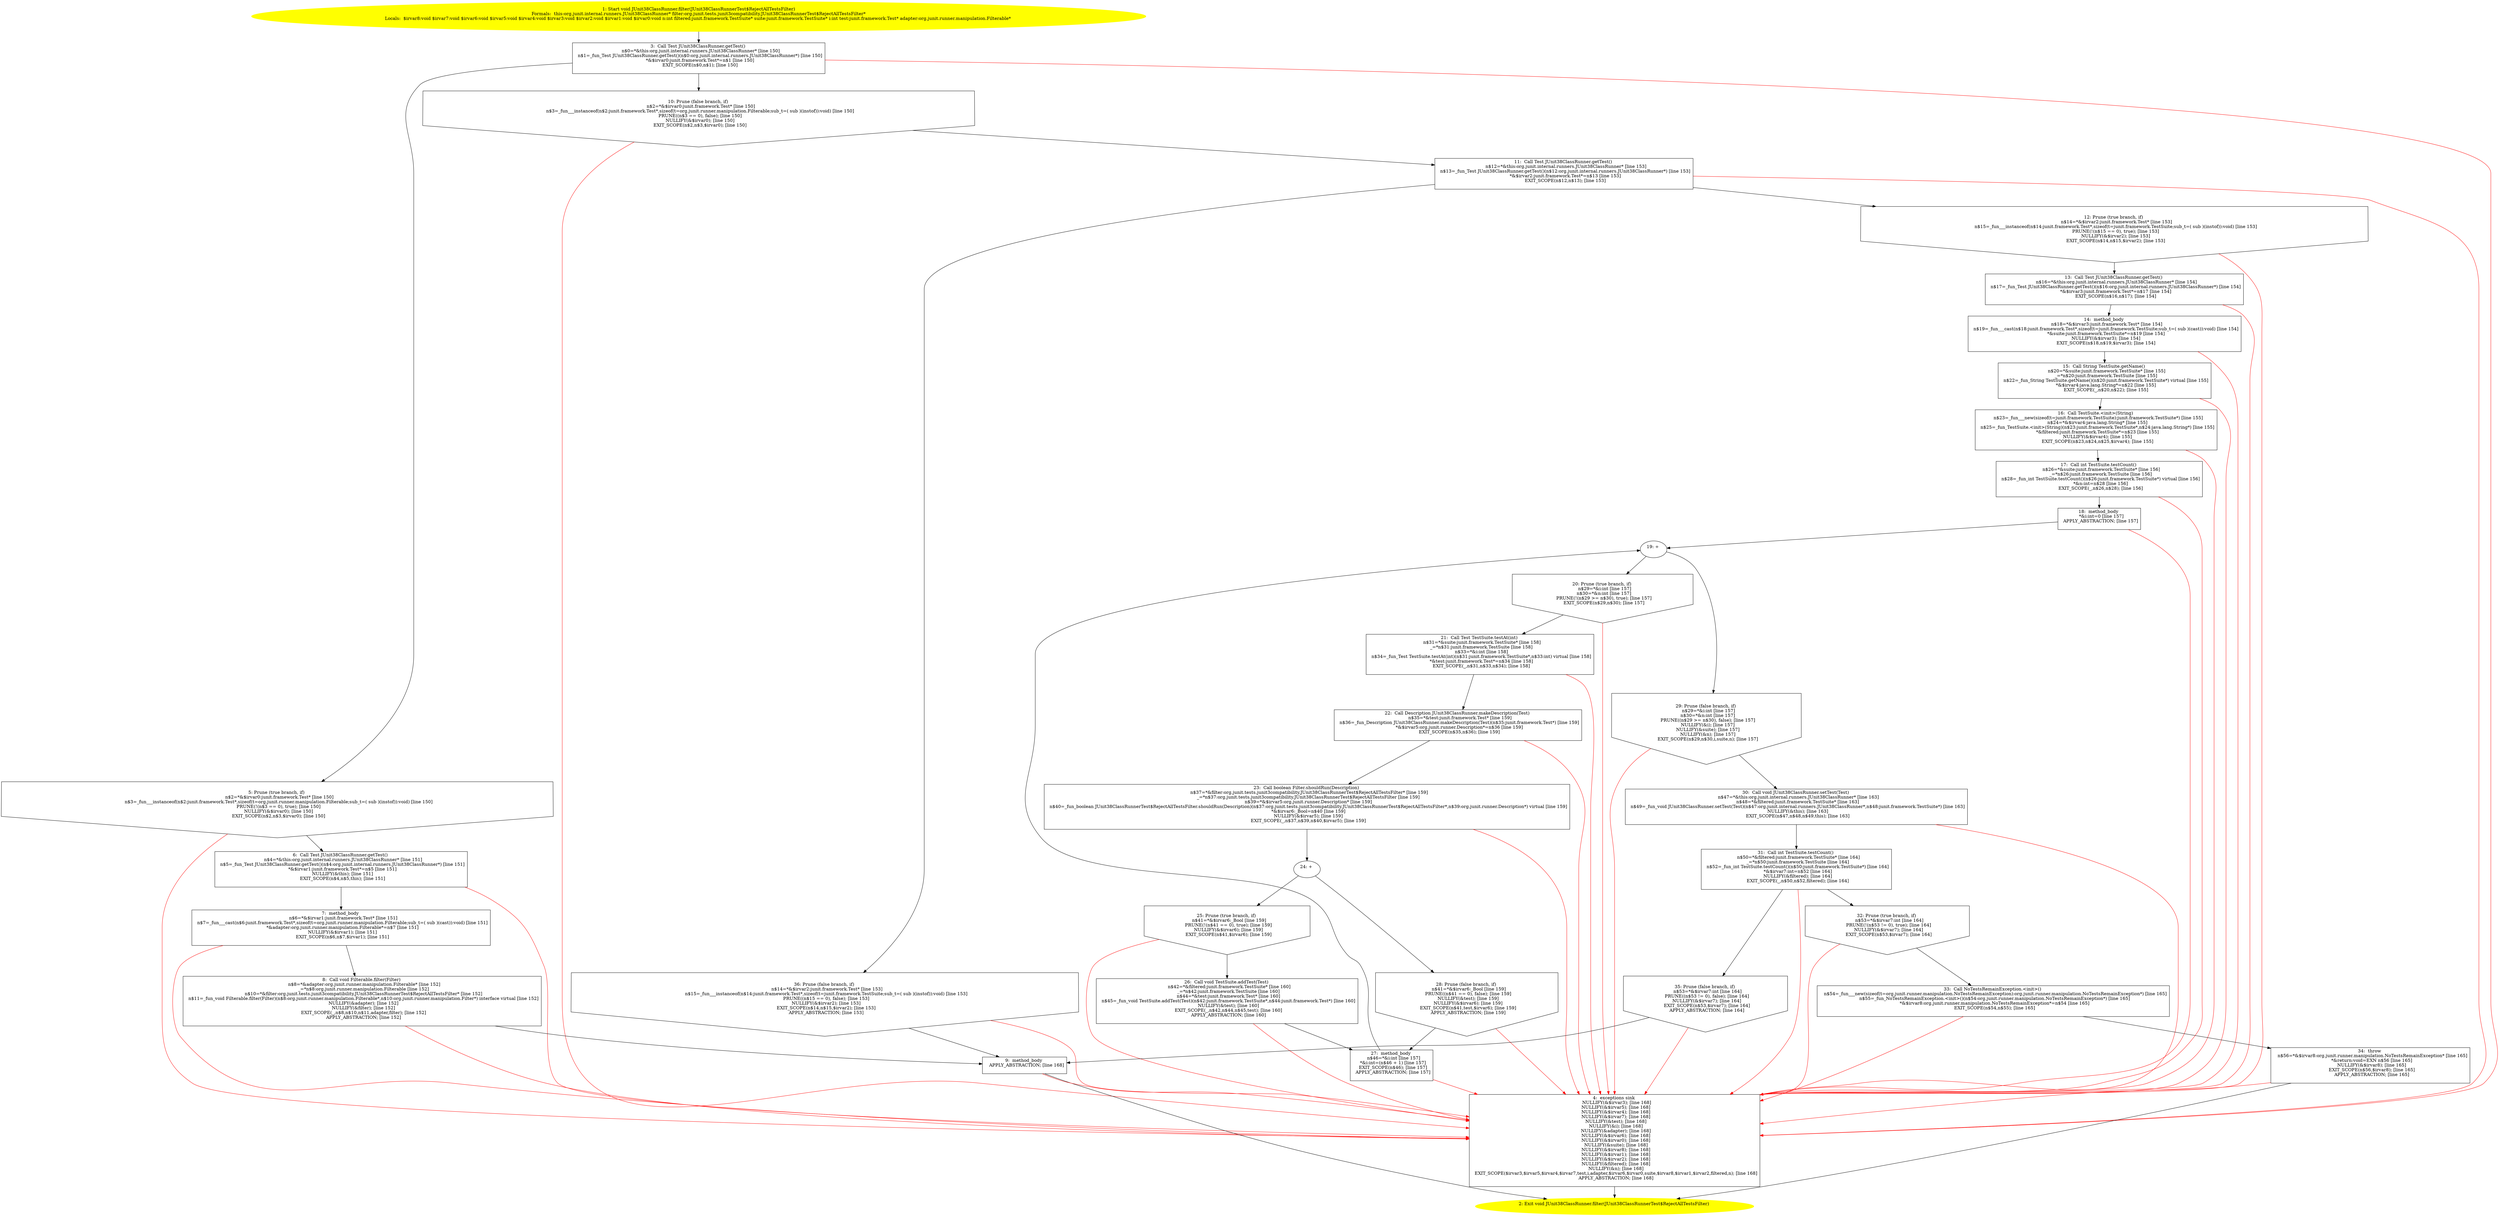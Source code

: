 /* @generated */
digraph cfg {
"org.junit.internal.runners.JUnit38ClassRunner.filter(org.junit.tests.junit3compatibility.JUnit38Clas.39877acaaca5ea207c0e693f8b9024ae_1" [label="1: Start void JUnit38ClassRunner.filter(JUnit38ClassRunnerTest$RejectAllTestsFilter)\nFormals:  this:org.junit.internal.runners.JUnit38ClassRunner* filter:org.junit.tests.junit3compatibility.JUnit38ClassRunnerTest$RejectAllTestsFilter*\nLocals:  $irvar8:void $irvar7:void $irvar6:void $irvar5:void $irvar4:void $irvar3:void $irvar2:void $irvar1:void $irvar0:void n:int filtered:junit.framework.TestSuite* suite:junit.framework.TestSuite* i:int test:junit.framework.Test* adapter:org.junit.runner.manipulation.Filterable* \n  " color=yellow style=filled]
	

	 "org.junit.internal.runners.JUnit38ClassRunner.filter(org.junit.tests.junit3compatibility.JUnit38Clas.39877acaaca5ea207c0e693f8b9024ae_1" -> "org.junit.internal.runners.JUnit38ClassRunner.filter(org.junit.tests.junit3compatibility.JUnit38Clas.39877acaaca5ea207c0e693f8b9024ae_3" ;
"org.junit.internal.runners.JUnit38ClassRunner.filter(org.junit.tests.junit3compatibility.JUnit38Clas.39877acaaca5ea207c0e693f8b9024ae_2" [label="2: Exit void JUnit38ClassRunner.filter(JUnit38ClassRunnerTest$RejectAllTestsFilter) \n  " color=yellow style=filled]
	

"org.junit.internal.runners.JUnit38ClassRunner.filter(org.junit.tests.junit3compatibility.JUnit38Clas.39877acaaca5ea207c0e693f8b9024ae_3" [label="3:  Call Test JUnit38ClassRunner.getTest() \n   n$0=*&this:org.junit.internal.runners.JUnit38ClassRunner* [line 150]\n  n$1=_fun_Test JUnit38ClassRunner.getTest()(n$0:org.junit.internal.runners.JUnit38ClassRunner*) [line 150]\n  *&$irvar0:junit.framework.Test*=n$1 [line 150]\n  EXIT_SCOPE(n$0,n$1); [line 150]\n " shape="box"]
	

	 "org.junit.internal.runners.JUnit38ClassRunner.filter(org.junit.tests.junit3compatibility.JUnit38Clas.39877acaaca5ea207c0e693f8b9024ae_3" -> "org.junit.internal.runners.JUnit38ClassRunner.filter(org.junit.tests.junit3compatibility.JUnit38Clas.39877acaaca5ea207c0e693f8b9024ae_5" ;
	 "org.junit.internal.runners.JUnit38ClassRunner.filter(org.junit.tests.junit3compatibility.JUnit38Clas.39877acaaca5ea207c0e693f8b9024ae_3" -> "org.junit.internal.runners.JUnit38ClassRunner.filter(org.junit.tests.junit3compatibility.JUnit38Clas.39877acaaca5ea207c0e693f8b9024ae_10" ;
	 "org.junit.internal.runners.JUnit38ClassRunner.filter(org.junit.tests.junit3compatibility.JUnit38Clas.39877acaaca5ea207c0e693f8b9024ae_3" -> "org.junit.internal.runners.JUnit38ClassRunner.filter(org.junit.tests.junit3compatibility.JUnit38Clas.39877acaaca5ea207c0e693f8b9024ae_4" [color="red" ];
"org.junit.internal.runners.JUnit38ClassRunner.filter(org.junit.tests.junit3compatibility.JUnit38Clas.39877acaaca5ea207c0e693f8b9024ae_4" [label="4:  exceptions sink \n   NULLIFY(&$irvar3); [line 168]\n  NULLIFY(&$irvar5); [line 168]\n  NULLIFY(&$irvar4); [line 168]\n  NULLIFY(&$irvar7); [line 168]\n  NULLIFY(&test); [line 168]\n  NULLIFY(&i); [line 168]\n  NULLIFY(&adapter); [line 168]\n  NULLIFY(&$irvar6); [line 168]\n  NULLIFY(&$irvar0); [line 168]\n  NULLIFY(&suite); [line 168]\n  NULLIFY(&$irvar8); [line 168]\n  NULLIFY(&$irvar1); [line 168]\n  NULLIFY(&$irvar2); [line 168]\n  NULLIFY(&filtered); [line 168]\n  NULLIFY(&n); [line 168]\n  EXIT_SCOPE($irvar3,$irvar5,$irvar4,$irvar7,test,i,adapter,$irvar6,$irvar0,suite,$irvar8,$irvar1,$irvar2,filtered,n); [line 168]\n  APPLY_ABSTRACTION; [line 168]\n " shape="box"]
	

	 "org.junit.internal.runners.JUnit38ClassRunner.filter(org.junit.tests.junit3compatibility.JUnit38Clas.39877acaaca5ea207c0e693f8b9024ae_4" -> "org.junit.internal.runners.JUnit38ClassRunner.filter(org.junit.tests.junit3compatibility.JUnit38Clas.39877acaaca5ea207c0e693f8b9024ae_2" ;
"org.junit.internal.runners.JUnit38ClassRunner.filter(org.junit.tests.junit3compatibility.JUnit38Clas.39877acaaca5ea207c0e693f8b9024ae_5" [label="5: Prune (true branch, if) \n   n$2=*&$irvar0:junit.framework.Test* [line 150]\n  n$3=_fun___instanceof(n$2:junit.framework.Test*,sizeof(t=org.junit.runner.manipulation.Filterable;sub_t=( sub )(instof)):void) [line 150]\n  PRUNE(!(n$3 == 0), true); [line 150]\n  NULLIFY(&$irvar0); [line 150]\n  EXIT_SCOPE(n$2,n$3,$irvar0); [line 150]\n " shape="invhouse"]
	

	 "org.junit.internal.runners.JUnit38ClassRunner.filter(org.junit.tests.junit3compatibility.JUnit38Clas.39877acaaca5ea207c0e693f8b9024ae_5" -> "org.junit.internal.runners.JUnit38ClassRunner.filter(org.junit.tests.junit3compatibility.JUnit38Clas.39877acaaca5ea207c0e693f8b9024ae_6" ;
	 "org.junit.internal.runners.JUnit38ClassRunner.filter(org.junit.tests.junit3compatibility.JUnit38Clas.39877acaaca5ea207c0e693f8b9024ae_5" -> "org.junit.internal.runners.JUnit38ClassRunner.filter(org.junit.tests.junit3compatibility.JUnit38Clas.39877acaaca5ea207c0e693f8b9024ae_4" [color="red" ];
"org.junit.internal.runners.JUnit38ClassRunner.filter(org.junit.tests.junit3compatibility.JUnit38Clas.39877acaaca5ea207c0e693f8b9024ae_6" [label="6:  Call Test JUnit38ClassRunner.getTest() \n   n$4=*&this:org.junit.internal.runners.JUnit38ClassRunner* [line 151]\n  n$5=_fun_Test JUnit38ClassRunner.getTest()(n$4:org.junit.internal.runners.JUnit38ClassRunner*) [line 151]\n  *&$irvar1:junit.framework.Test*=n$5 [line 151]\n  NULLIFY(&this); [line 151]\n  EXIT_SCOPE(n$4,n$5,this); [line 151]\n " shape="box"]
	

	 "org.junit.internal.runners.JUnit38ClassRunner.filter(org.junit.tests.junit3compatibility.JUnit38Clas.39877acaaca5ea207c0e693f8b9024ae_6" -> "org.junit.internal.runners.JUnit38ClassRunner.filter(org.junit.tests.junit3compatibility.JUnit38Clas.39877acaaca5ea207c0e693f8b9024ae_7" ;
	 "org.junit.internal.runners.JUnit38ClassRunner.filter(org.junit.tests.junit3compatibility.JUnit38Clas.39877acaaca5ea207c0e693f8b9024ae_6" -> "org.junit.internal.runners.JUnit38ClassRunner.filter(org.junit.tests.junit3compatibility.JUnit38Clas.39877acaaca5ea207c0e693f8b9024ae_4" [color="red" ];
"org.junit.internal.runners.JUnit38ClassRunner.filter(org.junit.tests.junit3compatibility.JUnit38Clas.39877acaaca5ea207c0e693f8b9024ae_7" [label="7:  method_body \n   n$6=*&$irvar1:junit.framework.Test* [line 151]\n  n$7=_fun___cast(n$6:junit.framework.Test*,sizeof(t=org.junit.runner.manipulation.Filterable;sub_t=( sub )(cast)):void) [line 151]\n  *&adapter:org.junit.runner.manipulation.Filterable*=n$7 [line 151]\n  NULLIFY(&$irvar1); [line 151]\n  EXIT_SCOPE(n$6,n$7,$irvar1); [line 151]\n " shape="box"]
	

	 "org.junit.internal.runners.JUnit38ClassRunner.filter(org.junit.tests.junit3compatibility.JUnit38Clas.39877acaaca5ea207c0e693f8b9024ae_7" -> "org.junit.internal.runners.JUnit38ClassRunner.filter(org.junit.tests.junit3compatibility.JUnit38Clas.39877acaaca5ea207c0e693f8b9024ae_8" ;
	 "org.junit.internal.runners.JUnit38ClassRunner.filter(org.junit.tests.junit3compatibility.JUnit38Clas.39877acaaca5ea207c0e693f8b9024ae_7" -> "org.junit.internal.runners.JUnit38ClassRunner.filter(org.junit.tests.junit3compatibility.JUnit38Clas.39877acaaca5ea207c0e693f8b9024ae_4" [color="red" ];
"org.junit.internal.runners.JUnit38ClassRunner.filter(org.junit.tests.junit3compatibility.JUnit38Clas.39877acaaca5ea207c0e693f8b9024ae_8" [label="8:  Call void Filterable.filter(Filter) \n   n$8=*&adapter:org.junit.runner.manipulation.Filterable* [line 152]\n  _=*n$8:org.junit.runner.manipulation.Filterable [line 152]\n  n$10=*&filter:org.junit.tests.junit3compatibility.JUnit38ClassRunnerTest$RejectAllTestsFilter* [line 152]\n  n$11=_fun_void Filterable.filter(Filter)(n$8:org.junit.runner.manipulation.Filterable*,n$10:org.junit.runner.manipulation.Filter*) interface virtual [line 152]\n  NULLIFY(&adapter); [line 152]\n  NULLIFY(&filter); [line 152]\n  EXIT_SCOPE(_,n$8,n$10,n$11,adapter,filter); [line 152]\n  APPLY_ABSTRACTION; [line 152]\n " shape="box"]
	

	 "org.junit.internal.runners.JUnit38ClassRunner.filter(org.junit.tests.junit3compatibility.JUnit38Clas.39877acaaca5ea207c0e693f8b9024ae_8" -> "org.junit.internal.runners.JUnit38ClassRunner.filter(org.junit.tests.junit3compatibility.JUnit38Clas.39877acaaca5ea207c0e693f8b9024ae_9" ;
	 "org.junit.internal.runners.JUnit38ClassRunner.filter(org.junit.tests.junit3compatibility.JUnit38Clas.39877acaaca5ea207c0e693f8b9024ae_8" -> "org.junit.internal.runners.JUnit38ClassRunner.filter(org.junit.tests.junit3compatibility.JUnit38Clas.39877acaaca5ea207c0e693f8b9024ae_4" [color="red" ];
"org.junit.internal.runners.JUnit38ClassRunner.filter(org.junit.tests.junit3compatibility.JUnit38Clas.39877acaaca5ea207c0e693f8b9024ae_9" [label="9:  method_body \n   APPLY_ABSTRACTION; [line 168]\n " shape="box"]
	

	 "org.junit.internal.runners.JUnit38ClassRunner.filter(org.junit.tests.junit3compatibility.JUnit38Clas.39877acaaca5ea207c0e693f8b9024ae_9" -> "org.junit.internal.runners.JUnit38ClassRunner.filter(org.junit.tests.junit3compatibility.JUnit38Clas.39877acaaca5ea207c0e693f8b9024ae_2" ;
	 "org.junit.internal.runners.JUnit38ClassRunner.filter(org.junit.tests.junit3compatibility.JUnit38Clas.39877acaaca5ea207c0e693f8b9024ae_9" -> "org.junit.internal.runners.JUnit38ClassRunner.filter(org.junit.tests.junit3compatibility.JUnit38Clas.39877acaaca5ea207c0e693f8b9024ae_4" [color="red" ];
"org.junit.internal.runners.JUnit38ClassRunner.filter(org.junit.tests.junit3compatibility.JUnit38Clas.39877acaaca5ea207c0e693f8b9024ae_10" [label="10: Prune (false branch, if) \n   n$2=*&$irvar0:junit.framework.Test* [line 150]\n  n$3=_fun___instanceof(n$2:junit.framework.Test*,sizeof(t=org.junit.runner.manipulation.Filterable;sub_t=( sub )(instof)):void) [line 150]\n  PRUNE((n$3 == 0), false); [line 150]\n  NULLIFY(&$irvar0); [line 150]\n  EXIT_SCOPE(n$2,n$3,$irvar0); [line 150]\n " shape="invhouse"]
	

	 "org.junit.internal.runners.JUnit38ClassRunner.filter(org.junit.tests.junit3compatibility.JUnit38Clas.39877acaaca5ea207c0e693f8b9024ae_10" -> "org.junit.internal.runners.JUnit38ClassRunner.filter(org.junit.tests.junit3compatibility.JUnit38Clas.39877acaaca5ea207c0e693f8b9024ae_11" ;
	 "org.junit.internal.runners.JUnit38ClassRunner.filter(org.junit.tests.junit3compatibility.JUnit38Clas.39877acaaca5ea207c0e693f8b9024ae_10" -> "org.junit.internal.runners.JUnit38ClassRunner.filter(org.junit.tests.junit3compatibility.JUnit38Clas.39877acaaca5ea207c0e693f8b9024ae_4" [color="red" ];
"org.junit.internal.runners.JUnit38ClassRunner.filter(org.junit.tests.junit3compatibility.JUnit38Clas.39877acaaca5ea207c0e693f8b9024ae_11" [label="11:  Call Test JUnit38ClassRunner.getTest() \n   n$12=*&this:org.junit.internal.runners.JUnit38ClassRunner* [line 153]\n  n$13=_fun_Test JUnit38ClassRunner.getTest()(n$12:org.junit.internal.runners.JUnit38ClassRunner*) [line 153]\n  *&$irvar2:junit.framework.Test*=n$13 [line 153]\n  EXIT_SCOPE(n$12,n$13); [line 153]\n " shape="box"]
	

	 "org.junit.internal.runners.JUnit38ClassRunner.filter(org.junit.tests.junit3compatibility.JUnit38Clas.39877acaaca5ea207c0e693f8b9024ae_11" -> "org.junit.internal.runners.JUnit38ClassRunner.filter(org.junit.tests.junit3compatibility.JUnit38Clas.39877acaaca5ea207c0e693f8b9024ae_12" ;
	 "org.junit.internal.runners.JUnit38ClassRunner.filter(org.junit.tests.junit3compatibility.JUnit38Clas.39877acaaca5ea207c0e693f8b9024ae_11" -> "org.junit.internal.runners.JUnit38ClassRunner.filter(org.junit.tests.junit3compatibility.JUnit38Clas.39877acaaca5ea207c0e693f8b9024ae_36" ;
	 "org.junit.internal.runners.JUnit38ClassRunner.filter(org.junit.tests.junit3compatibility.JUnit38Clas.39877acaaca5ea207c0e693f8b9024ae_11" -> "org.junit.internal.runners.JUnit38ClassRunner.filter(org.junit.tests.junit3compatibility.JUnit38Clas.39877acaaca5ea207c0e693f8b9024ae_4" [color="red" ];
"org.junit.internal.runners.JUnit38ClassRunner.filter(org.junit.tests.junit3compatibility.JUnit38Clas.39877acaaca5ea207c0e693f8b9024ae_12" [label="12: Prune (true branch, if) \n   n$14=*&$irvar2:junit.framework.Test* [line 153]\n  n$15=_fun___instanceof(n$14:junit.framework.Test*,sizeof(t=junit.framework.TestSuite;sub_t=( sub )(instof)):void) [line 153]\n  PRUNE(!(n$15 == 0), true); [line 153]\n  NULLIFY(&$irvar2); [line 153]\n  EXIT_SCOPE(n$14,n$15,$irvar2); [line 153]\n " shape="invhouse"]
	

	 "org.junit.internal.runners.JUnit38ClassRunner.filter(org.junit.tests.junit3compatibility.JUnit38Clas.39877acaaca5ea207c0e693f8b9024ae_12" -> "org.junit.internal.runners.JUnit38ClassRunner.filter(org.junit.tests.junit3compatibility.JUnit38Clas.39877acaaca5ea207c0e693f8b9024ae_13" ;
	 "org.junit.internal.runners.JUnit38ClassRunner.filter(org.junit.tests.junit3compatibility.JUnit38Clas.39877acaaca5ea207c0e693f8b9024ae_12" -> "org.junit.internal.runners.JUnit38ClassRunner.filter(org.junit.tests.junit3compatibility.JUnit38Clas.39877acaaca5ea207c0e693f8b9024ae_4" [color="red" ];
"org.junit.internal.runners.JUnit38ClassRunner.filter(org.junit.tests.junit3compatibility.JUnit38Clas.39877acaaca5ea207c0e693f8b9024ae_13" [label="13:  Call Test JUnit38ClassRunner.getTest() \n   n$16=*&this:org.junit.internal.runners.JUnit38ClassRunner* [line 154]\n  n$17=_fun_Test JUnit38ClassRunner.getTest()(n$16:org.junit.internal.runners.JUnit38ClassRunner*) [line 154]\n  *&$irvar3:junit.framework.Test*=n$17 [line 154]\n  EXIT_SCOPE(n$16,n$17); [line 154]\n " shape="box"]
	

	 "org.junit.internal.runners.JUnit38ClassRunner.filter(org.junit.tests.junit3compatibility.JUnit38Clas.39877acaaca5ea207c0e693f8b9024ae_13" -> "org.junit.internal.runners.JUnit38ClassRunner.filter(org.junit.tests.junit3compatibility.JUnit38Clas.39877acaaca5ea207c0e693f8b9024ae_14" ;
	 "org.junit.internal.runners.JUnit38ClassRunner.filter(org.junit.tests.junit3compatibility.JUnit38Clas.39877acaaca5ea207c0e693f8b9024ae_13" -> "org.junit.internal.runners.JUnit38ClassRunner.filter(org.junit.tests.junit3compatibility.JUnit38Clas.39877acaaca5ea207c0e693f8b9024ae_4" [color="red" ];
"org.junit.internal.runners.JUnit38ClassRunner.filter(org.junit.tests.junit3compatibility.JUnit38Clas.39877acaaca5ea207c0e693f8b9024ae_14" [label="14:  method_body \n   n$18=*&$irvar3:junit.framework.Test* [line 154]\n  n$19=_fun___cast(n$18:junit.framework.Test*,sizeof(t=junit.framework.TestSuite;sub_t=( sub )(cast)):void) [line 154]\n  *&suite:junit.framework.TestSuite*=n$19 [line 154]\n  NULLIFY(&$irvar3); [line 154]\n  EXIT_SCOPE(n$18,n$19,$irvar3); [line 154]\n " shape="box"]
	

	 "org.junit.internal.runners.JUnit38ClassRunner.filter(org.junit.tests.junit3compatibility.JUnit38Clas.39877acaaca5ea207c0e693f8b9024ae_14" -> "org.junit.internal.runners.JUnit38ClassRunner.filter(org.junit.tests.junit3compatibility.JUnit38Clas.39877acaaca5ea207c0e693f8b9024ae_15" ;
	 "org.junit.internal.runners.JUnit38ClassRunner.filter(org.junit.tests.junit3compatibility.JUnit38Clas.39877acaaca5ea207c0e693f8b9024ae_14" -> "org.junit.internal.runners.JUnit38ClassRunner.filter(org.junit.tests.junit3compatibility.JUnit38Clas.39877acaaca5ea207c0e693f8b9024ae_4" [color="red" ];
"org.junit.internal.runners.JUnit38ClassRunner.filter(org.junit.tests.junit3compatibility.JUnit38Clas.39877acaaca5ea207c0e693f8b9024ae_15" [label="15:  Call String TestSuite.getName() \n   n$20=*&suite:junit.framework.TestSuite* [line 155]\n  _=*n$20:junit.framework.TestSuite [line 155]\n  n$22=_fun_String TestSuite.getName()(n$20:junit.framework.TestSuite*) virtual [line 155]\n  *&$irvar4:java.lang.String*=n$22 [line 155]\n  EXIT_SCOPE(_,n$20,n$22); [line 155]\n " shape="box"]
	

	 "org.junit.internal.runners.JUnit38ClassRunner.filter(org.junit.tests.junit3compatibility.JUnit38Clas.39877acaaca5ea207c0e693f8b9024ae_15" -> "org.junit.internal.runners.JUnit38ClassRunner.filter(org.junit.tests.junit3compatibility.JUnit38Clas.39877acaaca5ea207c0e693f8b9024ae_16" ;
	 "org.junit.internal.runners.JUnit38ClassRunner.filter(org.junit.tests.junit3compatibility.JUnit38Clas.39877acaaca5ea207c0e693f8b9024ae_15" -> "org.junit.internal.runners.JUnit38ClassRunner.filter(org.junit.tests.junit3compatibility.JUnit38Clas.39877acaaca5ea207c0e693f8b9024ae_4" [color="red" ];
"org.junit.internal.runners.JUnit38ClassRunner.filter(org.junit.tests.junit3compatibility.JUnit38Clas.39877acaaca5ea207c0e693f8b9024ae_16" [label="16:  Call TestSuite.<init>(String) \n   n$23=_fun___new(sizeof(t=junit.framework.TestSuite):junit.framework.TestSuite*) [line 155]\n  n$24=*&$irvar4:java.lang.String* [line 155]\n  n$25=_fun_TestSuite.<init>(String)(n$23:junit.framework.TestSuite*,n$24:java.lang.String*) [line 155]\n  *&filtered:junit.framework.TestSuite*=n$23 [line 155]\n  NULLIFY(&$irvar4); [line 155]\n  EXIT_SCOPE(n$23,n$24,n$25,$irvar4); [line 155]\n " shape="box"]
	

	 "org.junit.internal.runners.JUnit38ClassRunner.filter(org.junit.tests.junit3compatibility.JUnit38Clas.39877acaaca5ea207c0e693f8b9024ae_16" -> "org.junit.internal.runners.JUnit38ClassRunner.filter(org.junit.tests.junit3compatibility.JUnit38Clas.39877acaaca5ea207c0e693f8b9024ae_17" ;
	 "org.junit.internal.runners.JUnit38ClassRunner.filter(org.junit.tests.junit3compatibility.JUnit38Clas.39877acaaca5ea207c0e693f8b9024ae_16" -> "org.junit.internal.runners.JUnit38ClassRunner.filter(org.junit.tests.junit3compatibility.JUnit38Clas.39877acaaca5ea207c0e693f8b9024ae_4" [color="red" ];
"org.junit.internal.runners.JUnit38ClassRunner.filter(org.junit.tests.junit3compatibility.JUnit38Clas.39877acaaca5ea207c0e693f8b9024ae_17" [label="17:  Call int TestSuite.testCount() \n   n$26=*&suite:junit.framework.TestSuite* [line 156]\n  _=*n$26:junit.framework.TestSuite [line 156]\n  n$28=_fun_int TestSuite.testCount()(n$26:junit.framework.TestSuite*) virtual [line 156]\n  *&n:int=n$28 [line 156]\n  EXIT_SCOPE(_,n$26,n$28); [line 156]\n " shape="box"]
	

	 "org.junit.internal.runners.JUnit38ClassRunner.filter(org.junit.tests.junit3compatibility.JUnit38Clas.39877acaaca5ea207c0e693f8b9024ae_17" -> "org.junit.internal.runners.JUnit38ClassRunner.filter(org.junit.tests.junit3compatibility.JUnit38Clas.39877acaaca5ea207c0e693f8b9024ae_18" ;
	 "org.junit.internal.runners.JUnit38ClassRunner.filter(org.junit.tests.junit3compatibility.JUnit38Clas.39877acaaca5ea207c0e693f8b9024ae_17" -> "org.junit.internal.runners.JUnit38ClassRunner.filter(org.junit.tests.junit3compatibility.JUnit38Clas.39877acaaca5ea207c0e693f8b9024ae_4" [color="red" ];
"org.junit.internal.runners.JUnit38ClassRunner.filter(org.junit.tests.junit3compatibility.JUnit38Clas.39877acaaca5ea207c0e693f8b9024ae_18" [label="18:  method_body \n   *&i:int=0 [line 157]\n  APPLY_ABSTRACTION; [line 157]\n " shape="box"]
	

	 "org.junit.internal.runners.JUnit38ClassRunner.filter(org.junit.tests.junit3compatibility.JUnit38Clas.39877acaaca5ea207c0e693f8b9024ae_18" -> "org.junit.internal.runners.JUnit38ClassRunner.filter(org.junit.tests.junit3compatibility.JUnit38Clas.39877acaaca5ea207c0e693f8b9024ae_19" ;
	 "org.junit.internal.runners.JUnit38ClassRunner.filter(org.junit.tests.junit3compatibility.JUnit38Clas.39877acaaca5ea207c0e693f8b9024ae_18" -> "org.junit.internal.runners.JUnit38ClassRunner.filter(org.junit.tests.junit3compatibility.JUnit38Clas.39877acaaca5ea207c0e693f8b9024ae_4" [color="red" ];
"org.junit.internal.runners.JUnit38ClassRunner.filter(org.junit.tests.junit3compatibility.JUnit38Clas.39877acaaca5ea207c0e693f8b9024ae_19" [label="19: + \n  " ]
	

	 "org.junit.internal.runners.JUnit38ClassRunner.filter(org.junit.tests.junit3compatibility.JUnit38Clas.39877acaaca5ea207c0e693f8b9024ae_19" -> "org.junit.internal.runners.JUnit38ClassRunner.filter(org.junit.tests.junit3compatibility.JUnit38Clas.39877acaaca5ea207c0e693f8b9024ae_20" ;
	 "org.junit.internal.runners.JUnit38ClassRunner.filter(org.junit.tests.junit3compatibility.JUnit38Clas.39877acaaca5ea207c0e693f8b9024ae_19" -> "org.junit.internal.runners.JUnit38ClassRunner.filter(org.junit.tests.junit3compatibility.JUnit38Clas.39877acaaca5ea207c0e693f8b9024ae_29" ;
"org.junit.internal.runners.JUnit38ClassRunner.filter(org.junit.tests.junit3compatibility.JUnit38Clas.39877acaaca5ea207c0e693f8b9024ae_20" [label="20: Prune (true branch, if) \n   n$29=*&i:int [line 157]\n  n$30=*&n:int [line 157]\n  PRUNE(!(n$29 >= n$30), true); [line 157]\n  EXIT_SCOPE(n$29,n$30); [line 157]\n " shape="invhouse"]
	

	 "org.junit.internal.runners.JUnit38ClassRunner.filter(org.junit.tests.junit3compatibility.JUnit38Clas.39877acaaca5ea207c0e693f8b9024ae_20" -> "org.junit.internal.runners.JUnit38ClassRunner.filter(org.junit.tests.junit3compatibility.JUnit38Clas.39877acaaca5ea207c0e693f8b9024ae_21" ;
	 "org.junit.internal.runners.JUnit38ClassRunner.filter(org.junit.tests.junit3compatibility.JUnit38Clas.39877acaaca5ea207c0e693f8b9024ae_20" -> "org.junit.internal.runners.JUnit38ClassRunner.filter(org.junit.tests.junit3compatibility.JUnit38Clas.39877acaaca5ea207c0e693f8b9024ae_4" [color="red" ];
"org.junit.internal.runners.JUnit38ClassRunner.filter(org.junit.tests.junit3compatibility.JUnit38Clas.39877acaaca5ea207c0e693f8b9024ae_21" [label="21:  Call Test TestSuite.testAt(int) \n   n$31=*&suite:junit.framework.TestSuite* [line 158]\n  _=*n$31:junit.framework.TestSuite [line 158]\n  n$33=*&i:int [line 158]\n  n$34=_fun_Test TestSuite.testAt(int)(n$31:junit.framework.TestSuite*,n$33:int) virtual [line 158]\n  *&test:junit.framework.Test*=n$34 [line 158]\n  EXIT_SCOPE(_,n$31,n$33,n$34); [line 158]\n " shape="box"]
	

	 "org.junit.internal.runners.JUnit38ClassRunner.filter(org.junit.tests.junit3compatibility.JUnit38Clas.39877acaaca5ea207c0e693f8b9024ae_21" -> "org.junit.internal.runners.JUnit38ClassRunner.filter(org.junit.tests.junit3compatibility.JUnit38Clas.39877acaaca5ea207c0e693f8b9024ae_22" ;
	 "org.junit.internal.runners.JUnit38ClassRunner.filter(org.junit.tests.junit3compatibility.JUnit38Clas.39877acaaca5ea207c0e693f8b9024ae_21" -> "org.junit.internal.runners.JUnit38ClassRunner.filter(org.junit.tests.junit3compatibility.JUnit38Clas.39877acaaca5ea207c0e693f8b9024ae_4" [color="red" ];
"org.junit.internal.runners.JUnit38ClassRunner.filter(org.junit.tests.junit3compatibility.JUnit38Clas.39877acaaca5ea207c0e693f8b9024ae_22" [label="22:  Call Description JUnit38ClassRunner.makeDescription(Test) \n   n$35=*&test:junit.framework.Test* [line 159]\n  n$36=_fun_Description JUnit38ClassRunner.makeDescription(Test)(n$35:junit.framework.Test*) [line 159]\n  *&$irvar5:org.junit.runner.Description*=n$36 [line 159]\n  EXIT_SCOPE(n$35,n$36); [line 159]\n " shape="box"]
	

	 "org.junit.internal.runners.JUnit38ClassRunner.filter(org.junit.tests.junit3compatibility.JUnit38Clas.39877acaaca5ea207c0e693f8b9024ae_22" -> "org.junit.internal.runners.JUnit38ClassRunner.filter(org.junit.tests.junit3compatibility.JUnit38Clas.39877acaaca5ea207c0e693f8b9024ae_23" ;
	 "org.junit.internal.runners.JUnit38ClassRunner.filter(org.junit.tests.junit3compatibility.JUnit38Clas.39877acaaca5ea207c0e693f8b9024ae_22" -> "org.junit.internal.runners.JUnit38ClassRunner.filter(org.junit.tests.junit3compatibility.JUnit38Clas.39877acaaca5ea207c0e693f8b9024ae_4" [color="red" ];
"org.junit.internal.runners.JUnit38ClassRunner.filter(org.junit.tests.junit3compatibility.JUnit38Clas.39877acaaca5ea207c0e693f8b9024ae_23" [label="23:  Call boolean Filter.shouldRun(Description) \n   n$37=*&filter:org.junit.tests.junit3compatibility.JUnit38ClassRunnerTest$RejectAllTestsFilter* [line 159]\n  _=*n$37:org.junit.tests.junit3compatibility.JUnit38ClassRunnerTest$RejectAllTestsFilter [line 159]\n  n$39=*&$irvar5:org.junit.runner.Description* [line 159]\n  n$40=_fun_boolean JUnit38ClassRunnerTest$RejectAllTestsFilter.shouldRun(Description)(n$37:org.junit.tests.junit3compatibility.JUnit38ClassRunnerTest$RejectAllTestsFilter*,n$39:org.junit.runner.Description*) virtual [line 159]\n  *&$irvar6:_Bool=n$40 [line 159]\n  NULLIFY(&$irvar5); [line 159]\n  EXIT_SCOPE(_,n$37,n$39,n$40,$irvar5); [line 159]\n " shape="box"]
	

	 "org.junit.internal.runners.JUnit38ClassRunner.filter(org.junit.tests.junit3compatibility.JUnit38Clas.39877acaaca5ea207c0e693f8b9024ae_23" -> "org.junit.internal.runners.JUnit38ClassRunner.filter(org.junit.tests.junit3compatibility.JUnit38Clas.39877acaaca5ea207c0e693f8b9024ae_24" ;
	 "org.junit.internal.runners.JUnit38ClassRunner.filter(org.junit.tests.junit3compatibility.JUnit38Clas.39877acaaca5ea207c0e693f8b9024ae_23" -> "org.junit.internal.runners.JUnit38ClassRunner.filter(org.junit.tests.junit3compatibility.JUnit38Clas.39877acaaca5ea207c0e693f8b9024ae_4" [color="red" ];
"org.junit.internal.runners.JUnit38ClassRunner.filter(org.junit.tests.junit3compatibility.JUnit38Clas.39877acaaca5ea207c0e693f8b9024ae_24" [label="24: + \n  " ]
	

	 "org.junit.internal.runners.JUnit38ClassRunner.filter(org.junit.tests.junit3compatibility.JUnit38Clas.39877acaaca5ea207c0e693f8b9024ae_24" -> "org.junit.internal.runners.JUnit38ClassRunner.filter(org.junit.tests.junit3compatibility.JUnit38Clas.39877acaaca5ea207c0e693f8b9024ae_25" ;
	 "org.junit.internal.runners.JUnit38ClassRunner.filter(org.junit.tests.junit3compatibility.JUnit38Clas.39877acaaca5ea207c0e693f8b9024ae_24" -> "org.junit.internal.runners.JUnit38ClassRunner.filter(org.junit.tests.junit3compatibility.JUnit38Clas.39877acaaca5ea207c0e693f8b9024ae_28" ;
"org.junit.internal.runners.JUnit38ClassRunner.filter(org.junit.tests.junit3compatibility.JUnit38Clas.39877acaaca5ea207c0e693f8b9024ae_25" [label="25: Prune (true branch, if) \n   n$41=*&$irvar6:_Bool [line 159]\n  PRUNE(!(n$41 == 0), true); [line 159]\n  NULLIFY(&$irvar6); [line 159]\n  EXIT_SCOPE(n$41,$irvar6); [line 159]\n " shape="invhouse"]
	

	 "org.junit.internal.runners.JUnit38ClassRunner.filter(org.junit.tests.junit3compatibility.JUnit38Clas.39877acaaca5ea207c0e693f8b9024ae_25" -> "org.junit.internal.runners.JUnit38ClassRunner.filter(org.junit.tests.junit3compatibility.JUnit38Clas.39877acaaca5ea207c0e693f8b9024ae_26" ;
	 "org.junit.internal.runners.JUnit38ClassRunner.filter(org.junit.tests.junit3compatibility.JUnit38Clas.39877acaaca5ea207c0e693f8b9024ae_25" -> "org.junit.internal.runners.JUnit38ClassRunner.filter(org.junit.tests.junit3compatibility.JUnit38Clas.39877acaaca5ea207c0e693f8b9024ae_4" [color="red" ];
"org.junit.internal.runners.JUnit38ClassRunner.filter(org.junit.tests.junit3compatibility.JUnit38Clas.39877acaaca5ea207c0e693f8b9024ae_26" [label="26:  Call void TestSuite.addTest(Test) \n   n$42=*&filtered:junit.framework.TestSuite* [line 160]\n  _=*n$42:junit.framework.TestSuite [line 160]\n  n$44=*&test:junit.framework.Test* [line 160]\n  n$45=_fun_void TestSuite.addTest(Test)(n$42:junit.framework.TestSuite*,n$44:junit.framework.Test*) [line 160]\n  NULLIFY(&test); [line 160]\n  EXIT_SCOPE(_,n$42,n$44,n$45,test); [line 160]\n  APPLY_ABSTRACTION; [line 160]\n " shape="box"]
	

	 "org.junit.internal.runners.JUnit38ClassRunner.filter(org.junit.tests.junit3compatibility.JUnit38Clas.39877acaaca5ea207c0e693f8b9024ae_26" -> "org.junit.internal.runners.JUnit38ClassRunner.filter(org.junit.tests.junit3compatibility.JUnit38Clas.39877acaaca5ea207c0e693f8b9024ae_27" ;
	 "org.junit.internal.runners.JUnit38ClassRunner.filter(org.junit.tests.junit3compatibility.JUnit38Clas.39877acaaca5ea207c0e693f8b9024ae_26" -> "org.junit.internal.runners.JUnit38ClassRunner.filter(org.junit.tests.junit3compatibility.JUnit38Clas.39877acaaca5ea207c0e693f8b9024ae_4" [color="red" ];
"org.junit.internal.runners.JUnit38ClassRunner.filter(org.junit.tests.junit3compatibility.JUnit38Clas.39877acaaca5ea207c0e693f8b9024ae_27" [label="27:  method_body \n   n$46=*&i:int [line 157]\n  *&i:int=(n$46 + 1) [line 157]\n  EXIT_SCOPE(n$46); [line 157]\n  APPLY_ABSTRACTION; [line 157]\n " shape="box"]
	

	 "org.junit.internal.runners.JUnit38ClassRunner.filter(org.junit.tests.junit3compatibility.JUnit38Clas.39877acaaca5ea207c0e693f8b9024ae_27" -> "org.junit.internal.runners.JUnit38ClassRunner.filter(org.junit.tests.junit3compatibility.JUnit38Clas.39877acaaca5ea207c0e693f8b9024ae_19" ;
	 "org.junit.internal.runners.JUnit38ClassRunner.filter(org.junit.tests.junit3compatibility.JUnit38Clas.39877acaaca5ea207c0e693f8b9024ae_27" -> "org.junit.internal.runners.JUnit38ClassRunner.filter(org.junit.tests.junit3compatibility.JUnit38Clas.39877acaaca5ea207c0e693f8b9024ae_4" [color="red" ];
"org.junit.internal.runners.JUnit38ClassRunner.filter(org.junit.tests.junit3compatibility.JUnit38Clas.39877acaaca5ea207c0e693f8b9024ae_28" [label="28: Prune (false branch, if) \n   n$41=*&$irvar6:_Bool [line 159]\n  PRUNE((n$41 == 0), false); [line 159]\n  NULLIFY(&test); [line 159]\n  NULLIFY(&$irvar6); [line 159]\n  EXIT_SCOPE(n$41,test,$irvar6); [line 159]\n  APPLY_ABSTRACTION; [line 159]\n " shape="invhouse"]
	

	 "org.junit.internal.runners.JUnit38ClassRunner.filter(org.junit.tests.junit3compatibility.JUnit38Clas.39877acaaca5ea207c0e693f8b9024ae_28" -> "org.junit.internal.runners.JUnit38ClassRunner.filter(org.junit.tests.junit3compatibility.JUnit38Clas.39877acaaca5ea207c0e693f8b9024ae_27" ;
	 "org.junit.internal.runners.JUnit38ClassRunner.filter(org.junit.tests.junit3compatibility.JUnit38Clas.39877acaaca5ea207c0e693f8b9024ae_28" -> "org.junit.internal.runners.JUnit38ClassRunner.filter(org.junit.tests.junit3compatibility.JUnit38Clas.39877acaaca5ea207c0e693f8b9024ae_4" [color="red" ];
"org.junit.internal.runners.JUnit38ClassRunner.filter(org.junit.tests.junit3compatibility.JUnit38Clas.39877acaaca5ea207c0e693f8b9024ae_29" [label="29: Prune (false branch, if) \n   n$29=*&i:int [line 157]\n  n$30=*&n:int [line 157]\n  PRUNE((n$29 >= n$30), false); [line 157]\n  NULLIFY(&i); [line 157]\n  NULLIFY(&suite); [line 157]\n  NULLIFY(&n); [line 157]\n  EXIT_SCOPE(n$29,n$30,i,suite,n); [line 157]\n " shape="invhouse"]
	

	 "org.junit.internal.runners.JUnit38ClassRunner.filter(org.junit.tests.junit3compatibility.JUnit38Clas.39877acaaca5ea207c0e693f8b9024ae_29" -> "org.junit.internal.runners.JUnit38ClassRunner.filter(org.junit.tests.junit3compatibility.JUnit38Clas.39877acaaca5ea207c0e693f8b9024ae_30" ;
	 "org.junit.internal.runners.JUnit38ClassRunner.filter(org.junit.tests.junit3compatibility.JUnit38Clas.39877acaaca5ea207c0e693f8b9024ae_29" -> "org.junit.internal.runners.JUnit38ClassRunner.filter(org.junit.tests.junit3compatibility.JUnit38Clas.39877acaaca5ea207c0e693f8b9024ae_4" [color="red" ];
"org.junit.internal.runners.JUnit38ClassRunner.filter(org.junit.tests.junit3compatibility.JUnit38Clas.39877acaaca5ea207c0e693f8b9024ae_30" [label="30:  Call void JUnit38ClassRunner.setTest(Test) \n   n$47=*&this:org.junit.internal.runners.JUnit38ClassRunner* [line 163]\n  n$48=*&filtered:junit.framework.TestSuite* [line 163]\n  n$49=_fun_void JUnit38ClassRunner.setTest(Test)(n$47:org.junit.internal.runners.JUnit38ClassRunner*,n$48:junit.framework.TestSuite*) [line 163]\n  NULLIFY(&this); [line 163]\n  EXIT_SCOPE(n$47,n$48,n$49,this); [line 163]\n " shape="box"]
	

	 "org.junit.internal.runners.JUnit38ClassRunner.filter(org.junit.tests.junit3compatibility.JUnit38Clas.39877acaaca5ea207c0e693f8b9024ae_30" -> "org.junit.internal.runners.JUnit38ClassRunner.filter(org.junit.tests.junit3compatibility.JUnit38Clas.39877acaaca5ea207c0e693f8b9024ae_31" ;
	 "org.junit.internal.runners.JUnit38ClassRunner.filter(org.junit.tests.junit3compatibility.JUnit38Clas.39877acaaca5ea207c0e693f8b9024ae_30" -> "org.junit.internal.runners.JUnit38ClassRunner.filter(org.junit.tests.junit3compatibility.JUnit38Clas.39877acaaca5ea207c0e693f8b9024ae_4" [color="red" ];
"org.junit.internal.runners.JUnit38ClassRunner.filter(org.junit.tests.junit3compatibility.JUnit38Clas.39877acaaca5ea207c0e693f8b9024ae_31" [label="31:  Call int TestSuite.testCount() \n   n$50=*&filtered:junit.framework.TestSuite* [line 164]\n  _=*n$50:junit.framework.TestSuite [line 164]\n  n$52=_fun_int TestSuite.testCount()(n$50:junit.framework.TestSuite*) [line 164]\n  *&$irvar7:int=n$52 [line 164]\n  NULLIFY(&filtered); [line 164]\n  EXIT_SCOPE(_,n$50,n$52,filtered); [line 164]\n " shape="box"]
	

	 "org.junit.internal.runners.JUnit38ClassRunner.filter(org.junit.tests.junit3compatibility.JUnit38Clas.39877acaaca5ea207c0e693f8b9024ae_31" -> "org.junit.internal.runners.JUnit38ClassRunner.filter(org.junit.tests.junit3compatibility.JUnit38Clas.39877acaaca5ea207c0e693f8b9024ae_32" ;
	 "org.junit.internal.runners.JUnit38ClassRunner.filter(org.junit.tests.junit3compatibility.JUnit38Clas.39877acaaca5ea207c0e693f8b9024ae_31" -> "org.junit.internal.runners.JUnit38ClassRunner.filter(org.junit.tests.junit3compatibility.JUnit38Clas.39877acaaca5ea207c0e693f8b9024ae_35" ;
	 "org.junit.internal.runners.JUnit38ClassRunner.filter(org.junit.tests.junit3compatibility.JUnit38Clas.39877acaaca5ea207c0e693f8b9024ae_31" -> "org.junit.internal.runners.JUnit38ClassRunner.filter(org.junit.tests.junit3compatibility.JUnit38Clas.39877acaaca5ea207c0e693f8b9024ae_4" [color="red" ];
"org.junit.internal.runners.JUnit38ClassRunner.filter(org.junit.tests.junit3compatibility.JUnit38Clas.39877acaaca5ea207c0e693f8b9024ae_32" [label="32: Prune (true branch, if) \n   n$53=*&$irvar7:int [line 164]\n  PRUNE(!(n$53 != 0), true); [line 164]\n  NULLIFY(&$irvar7); [line 164]\n  EXIT_SCOPE(n$53,$irvar7); [line 164]\n " shape="invhouse"]
	

	 "org.junit.internal.runners.JUnit38ClassRunner.filter(org.junit.tests.junit3compatibility.JUnit38Clas.39877acaaca5ea207c0e693f8b9024ae_32" -> "org.junit.internal.runners.JUnit38ClassRunner.filter(org.junit.tests.junit3compatibility.JUnit38Clas.39877acaaca5ea207c0e693f8b9024ae_33" ;
	 "org.junit.internal.runners.JUnit38ClassRunner.filter(org.junit.tests.junit3compatibility.JUnit38Clas.39877acaaca5ea207c0e693f8b9024ae_32" -> "org.junit.internal.runners.JUnit38ClassRunner.filter(org.junit.tests.junit3compatibility.JUnit38Clas.39877acaaca5ea207c0e693f8b9024ae_4" [color="red" ];
"org.junit.internal.runners.JUnit38ClassRunner.filter(org.junit.tests.junit3compatibility.JUnit38Clas.39877acaaca5ea207c0e693f8b9024ae_33" [label="33:  Call NoTestsRemainException.<init>() \n   n$54=_fun___new(sizeof(t=org.junit.runner.manipulation.NoTestsRemainException):org.junit.runner.manipulation.NoTestsRemainException*) [line 165]\n  n$55=_fun_NoTestsRemainException.<init>()(n$54:org.junit.runner.manipulation.NoTestsRemainException*) [line 165]\n  *&$irvar8:org.junit.runner.manipulation.NoTestsRemainException*=n$54 [line 165]\n  EXIT_SCOPE(n$54,n$55); [line 165]\n " shape="box"]
	

	 "org.junit.internal.runners.JUnit38ClassRunner.filter(org.junit.tests.junit3compatibility.JUnit38Clas.39877acaaca5ea207c0e693f8b9024ae_33" -> "org.junit.internal.runners.JUnit38ClassRunner.filter(org.junit.tests.junit3compatibility.JUnit38Clas.39877acaaca5ea207c0e693f8b9024ae_34" ;
	 "org.junit.internal.runners.JUnit38ClassRunner.filter(org.junit.tests.junit3compatibility.JUnit38Clas.39877acaaca5ea207c0e693f8b9024ae_33" -> "org.junit.internal.runners.JUnit38ClassRunner.filter(org.junit.tests.junit3compatibility.JUnit38Clas.39877acaaca5ea207c0e693f8b9024ae_4" [color="red" ];
"org.junit.internal.runners.JUnit38ClassRunner.filter(org.junit.tests.junit3compatibility.JUnit38Clas.39877acaaca5ea207c0e693f8b9024ae_34" [label="34:  throw \n   n$56=*&$irvar8:org.junit.runner.manipulation.NoTestsRemainException* [line 165]\n  *&return:void=EXN n$56 [line 165]\n  NULLIFY(&$irvar8); [line 165]\n  EXIT_SCOPE(n$56,$irvar8); [line 165]\n  APPLY_ABSTRACTION; [line 165]\n " shape="box"]
	

	 "org.junit.internal.runners.JUnit38ClassRunner.filter(org.junit.tests.junit3compatibility.JUnit38Clas.39877acaaca5ea207c0e693f8b9024ae_34" -> "org.junit.internal.runners.JUnit38ClassRunner.filter(org.junit.tests.junit3compatibility.JUnit38Clas.39877acaaca5ea207c0e693f8b9024ae_2" ;
	 "org.junit.internal.runners.JUnit38ClassRunner.filter(org.junit.tests.junit3compatibility.JUnit38Clas.39877acaaca5ea207c0e693f8b9024ae_34" -> "org.junit.internal.runners.JUnit38ClassRunner.filter(org.junit.tests.junit3compatibility.JUnit38Clas.39877acaaca5ea207c0e693f8b9024ae_4" [color="red" ];
"org.junit.internal.runners.JUnit38ClassRunner.filter(org.junit.tests.junit3compatibility.JUnit38Clas.39877acaaca5ea207c0e693f8b9024ae_35" [label="35: Prune (false branch, if) \n   n$53=*&$irvar7:int [line 164]\n  PRUNE((n$53 != 0), false); [line 164]\n  NULLIFY(&$irvar7); [line 164]\n  EXIT_SCOPE(n$53,$irvar7); [line 164]\n  APPLY_ABSTRACTION; [line 164]\n " shape="invhouse"]
	

	 "org.junit.internal.runners.JUnit38ClassRunner.filter(org.junit.tests.junit3compatibility.JUnit38Clas.39877acaaca5ea207c0e693f8b9024ae_35" -> "org.junit.internal.runners.JUnit38ClassRunner.filter(org.junit.tests.junit3compatibility.JUnit38Clas.39877acaaca5ea207c0e693f8b9024ae_9" ;
	 "org.junit.internal.runners.JUnit38ClassRunner.filter(org.junit.tests.junit3compatibility.JUnit38Clas.39877acaaca5ea207c0e693f8b9024ae_35" -> "org.junit.internal.runners.JUnit38ClassRunner.filter(org.junit.tests.junit3compatibility.JUnit38Clas.39877acaaca5ea207c0e693f8b9024ae_4" [color="red" ];
"org.junit.internal.runners.JUnit38ClassRunner.filter(org.junit.tests.junit3compatibility.JUnit38Clas.39877acaaca5ea207c0e693f8b9024ae_36" [label="36: Prune (false branch, if) \n   n$14=*&$irvar2:junit.framework.Test* [line 153]\n  n$15=_fun___instanceof(n$14:junit.framework.Test*,sizeof(t=junit.framework.TestSuite;sub_t=( sub )(instof)):void) [line 153]\n  PRUNE((n$15 == 0), false); [line 153]\n  NULLIFY(&$irvar2); [line 153]\n  EXIT_SCOPE(n$14,n$15,$irvar2); [line 153]\n  APPLY_ABSTRACTION; [line 153]\n " shape="invhouse"]
	

	 "org.junit.internal.runners.JUnit38ClassRunner.filter(org.junit.tests.junit3compatibility.JUnit38Clas.39877acaaca5ea207c0e693f8b9024ae_36" -> "org.junit.internal.runners.JUnit38ClassRunner.filter(org.junit.tests.junit3compatibility.JUnit38Clas.39877acaaca5ea207c0e693f8b9024ae_9" ;
	 "org.junit.internal.runners.JUnit38ClassRunner.filter(org.junit.tests.junit3compatibility.JUnit38Clas.39877acaaca5ea207c0e693f8b9024ae_36" -> "org.junit.internal.runners.JUnit38ClassRunner.filter(org.junit.tests.junit3compatibility.JUnit38Clas.39877acaaca5ea207c0e693f8b9024ae_4" [color="red" ];
}
